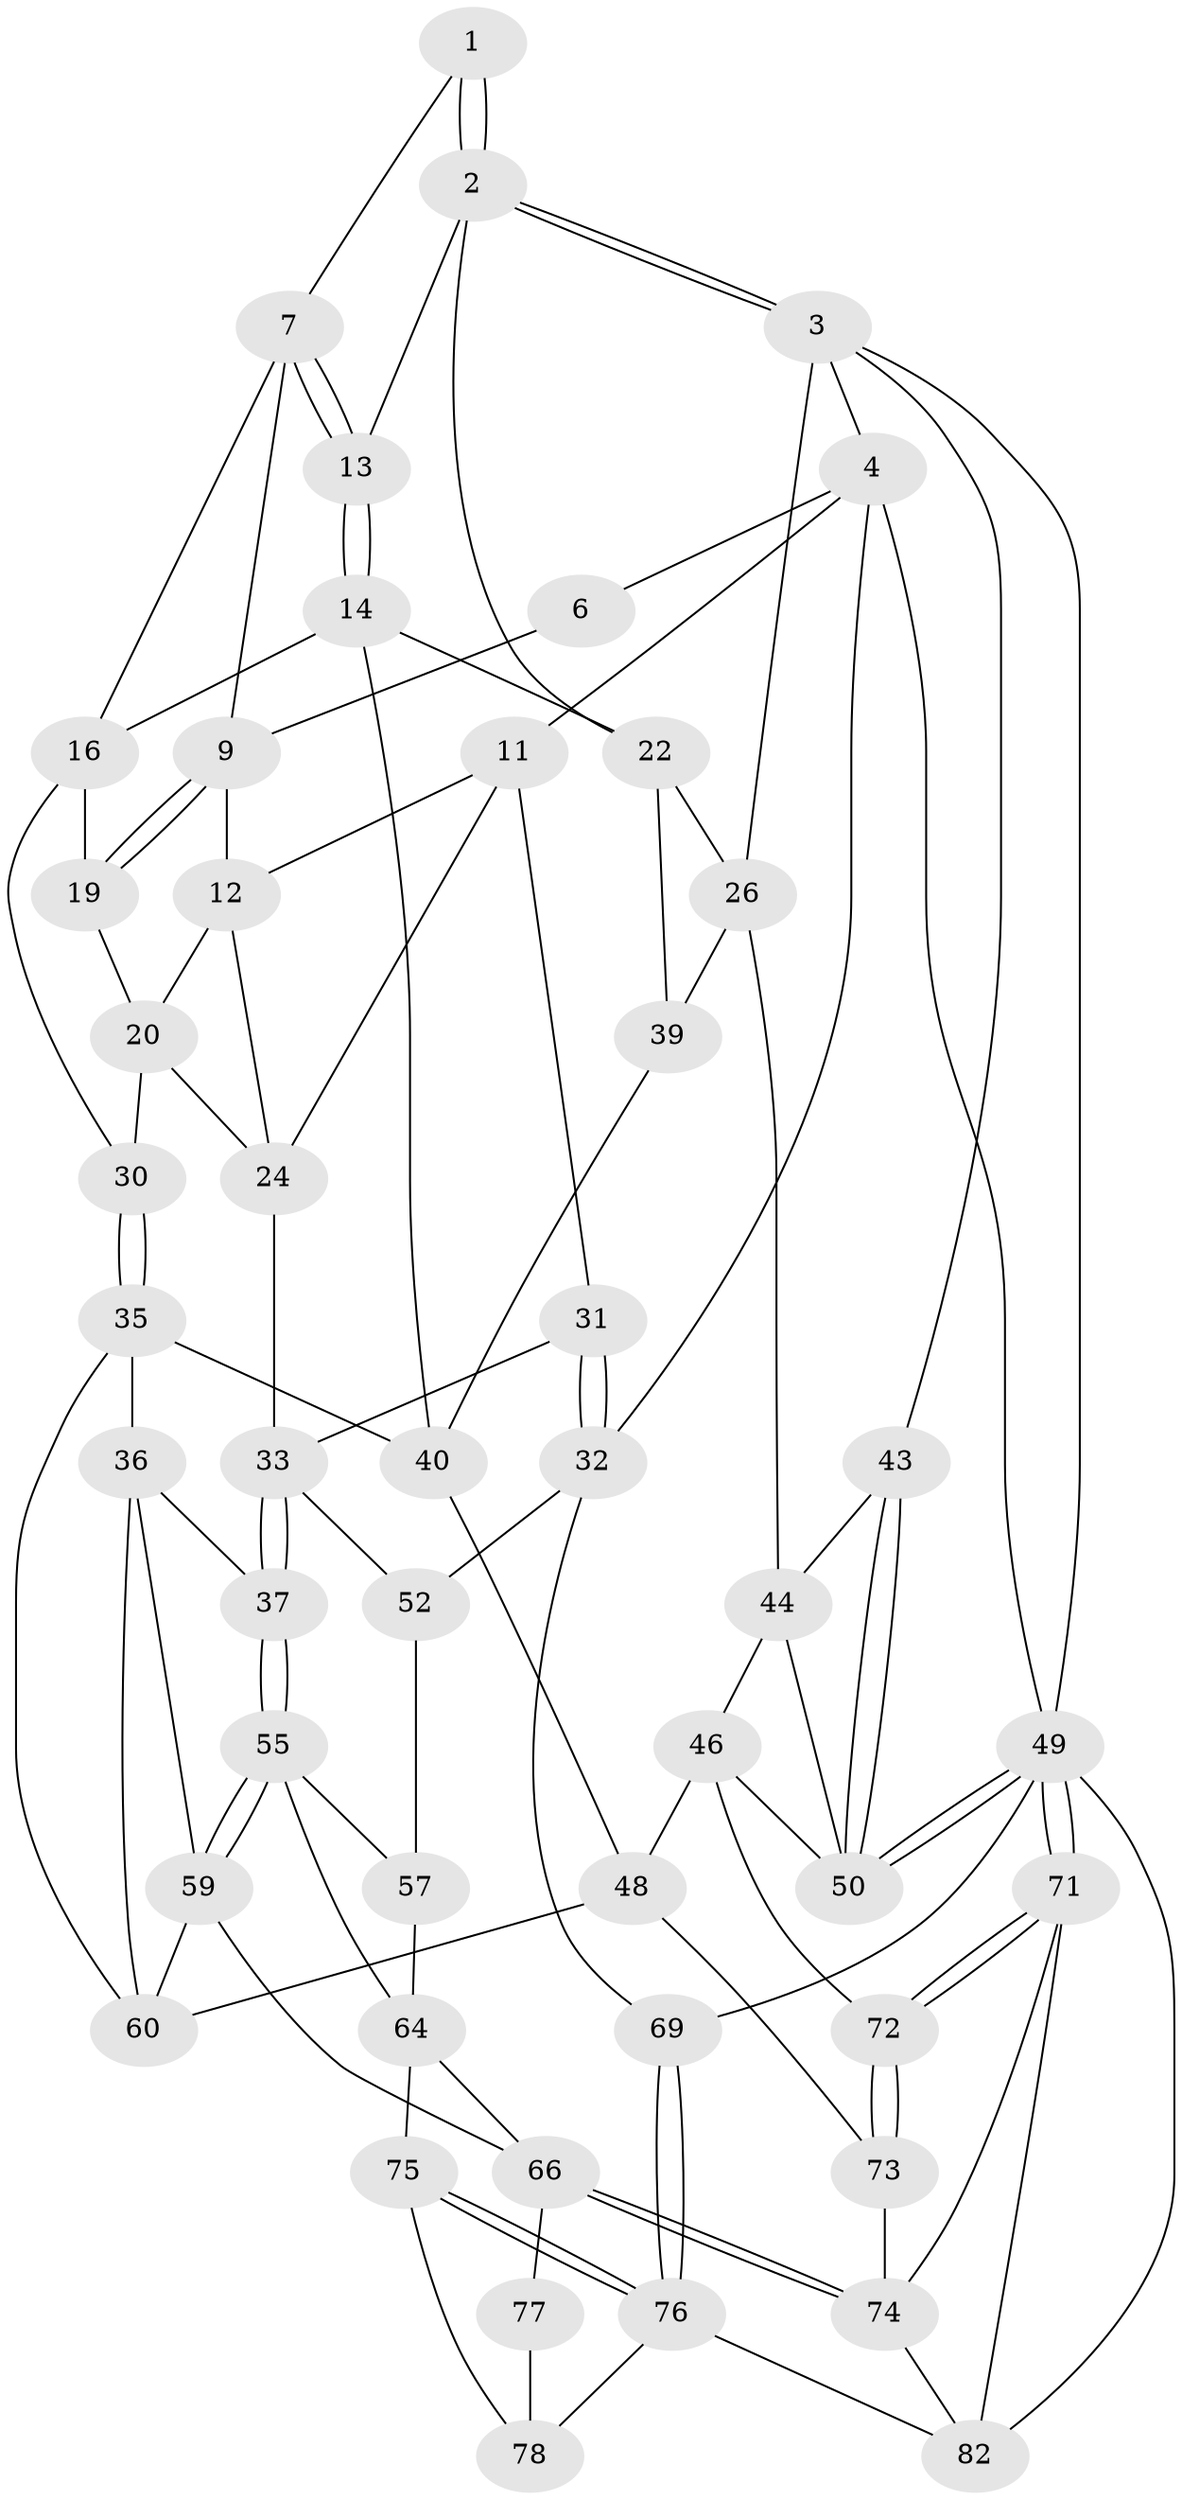 // Generated by graph-tools (version 1.1) at 2025/52/02/27/25 19:52:43]
// undirected, 49 vertices, 108 edges
graph export_dot {
graph [start="1"]
  node [color=gray90,style=filled];
  1 [pos="+0.5378784545189796+0"];
  2 [pos="+1+0",super="+18"];
  3 [pos="+1+0",super="+27"];
  4 [pos="+0+0",super="+5"];
  6 [pos="+0.34205115504512484+0"];
  7 [pos="+0.5449153925162411+0.04380872838609873",super="+8"];
  9 [pos="+0.44033837768338047+0.07382247021128992",super="+10"];
  11 [pos="+0.10585924741633351+0.024962695080217277",super="+25"];
  12 [pos="+0.28561967340983957+0.06290697572397858",super="+21"];
  13 [pos="+0.5764011672025899+0.0674916932247712"];
  14 [pos="+0.5663049244847812+0.2651675926799909",super="+15"];
  16 [pos="+0.49580779146547327+0.25864516122059594",super="+17"];
  19 [pos="+0.41610217676860484+0.13216026958652527"];
  20 [pos="+0.41238394429271524+0.13233617526024968",super="+28"];
  22 [pos="+0.6682359796518731+0.11574433754583845",super="+23"];
  24 [pos="+0.2470085507437283+0.17163435356705864",super="+29"];
  26 [pos="+0.898482601331718+0.1516364089030319",super="+38"];
  30 [pos="+0.45348157941753514+0.2843281991710535"];
  31 [pos="+0.10991019854445624+0.21616903121904124"];
  32 [pos="+0+0.32918864456323077",super="+54"];
  33 [pos="+0.27414203601459575+0.3472710193177675",super="+34"];
  35 [pos="+0.3932488375109439+0.35066597877548317",super="+41"];
  36 [pos="+0.3701641788958673+0.3662811636925973",super="+58"];
  37 [pos="+0.30601558353573255+0.3582939702763983"];
  39 [pos="+0.7317300787965648+0.2927235049372605"];
  40 [pos="+0.5671637779290278+0.43120775618857937",super="+42"];
  43 [pos="+1+0.38707780674347664"];
  44 [pos="+0.9856134469699821+0.3970922503405567",super="+45"];
  46 [pos="+0.8587286828141064+0.5286349916232284",super="+47"];
  48 [pos="+0.6987647052743754+0.5455690688206069",super="+62"];
  49 [pos="+1+1",super="+70"];
  50 [pos="+1+0.6590193052493569",super="+51"];
  52 [pos="+0.21711207225195478+0.37571248639219085",super="+53"];
  55 [pos="+0.28868293287480945+0.49744825772402707",super="+56"];
  57 [pos="+0.24151551621472106+0.4780367447227582",super="+61"];
  59 [pos="+0.38082415258346325+0.5983777514895348",super="+65"];
  60 [pos="+0.4783421729833986+0.5101265539983635",super="+63"];
  64 [pos="+0.1623415660273147+0.6302141361496162",super="+68"];
  66 [pos="+0.3504951443951223+0.7323523842114611",super="+67"];
  69 [pos="+0+0.9535994715497184"];
  71 [pos="+1+1",super="+84"];
  72 [pos="+0.8591917284559712+0.9632930140544589"];
  73 [pos="+0.5703897181139886+0.8154040291610625"];
  74 [pos="+0.39675648742469927+0.8094399816026989",super="+81"];
  75 [pos="+0.059571240144747545+0.7861790294604644"];
  76 [pos="+0+0.9413805557916819",super="+80"];
  77 [pos="+0.21859242248588726+0.7600328124740818"];
  78 [pos="+0.10466475673264501+0.7863988620524482",super="+79"];
  82 [pos="+0.13639204653368397+0.9236920398355731",super="+83"];
  1 -- 2;
  1 -- 2;
  1 -- 7;
  2 -- 3;
  2 -- 3;
  2 -- 13;
  2 -- 22;
  3 -- 4;
  3 -- 49;
  3 -- 43;
  3 -- 26;
  4 -- 32;
  4 -- 49;
  4 -- 11;
  4 -- 6;
  6 -- 9;
  7 -- 13;
  7 -- 13;
  7 -- 16;
  7 -- 9;
  9 -- 19;
  9 -- 19;
  9 -- 12;
  11 -- 12;
  11 -- 24;
  11 -- 31;
  12 -- 24;
  12 -- 20;
  13 -- 14;
  13 -- 14;
  14 -- 22;
  14 -- 16;
  14 -- 40;
  16 -- 30;
  16 -- 19;
  19 -- 20;
  20 -- 30;
  20 -- 24;
  22 -- 26;
  22 -- 39;
  24 -- 33;
  26 -- 39;
  26 -- 44;
  30 -- 35;
  30 -- 35;
  31 -- 32;
  31 -- 32;
  31 -- 33;
  32 -- 69;
  32 -- 52;
  33 -- 37;
  33 -- 37;
  33 -- 52;
  35 -- 36;
  35 -- 40;
  35 -- 60;
  36 -- 37;
  36 -- 59;
  36 -- 60;
  37 -- 55;
  37 -- 55;
  39 -- 40;
  40 -- 48;
  43 -- 44;
  43 -- 50;
  43 -- 50;
  44 -- 50;
  44 -- 46;
  46 -- 50;
  46 -- 48;
  46 -- 72;
  48 -- 73;
  48 -- 60;
  49 -- 50;
  49 -- 50;
  49 -- 71;
  49 -- 71;
  49 -- 69;
  49 -- 82;
  52 -- 57 [weight=2];
  55 -- 59;
  55 -- 59;
  55 -- 64;
  55 -- 57;
  57 -- 64;
  59 -- 66;
  59 -- 60;
  64 -- 66;
  64 -- 75;
  66 -- 74;
  66 -- 74;
  66 -- 77;
  69 -- 76;
  69 -- 76;
  71 -- 72;
  71 -- 72;
  71 -- 82;
  71 -- 74;
  72 -- 73;
  72 -- 73;
  73 -- 74;
  74 -- 82;
  75 -- 76;
  75 -- 76;
  75 -- 78;
  76 -- 82;
  76 -- 78;
  77 -- 78 [weight=2];
}
